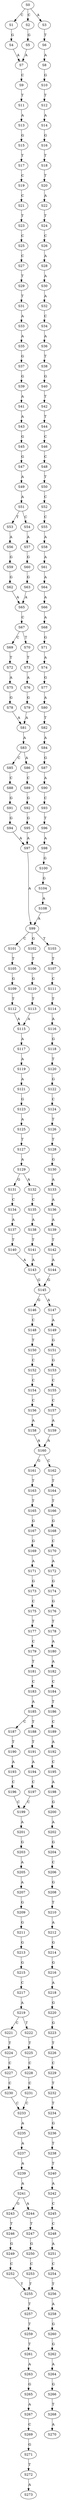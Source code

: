 strict digraph  {
	S0 -> S1 [ label = C ];
	S0 -> S2 [ label = C ];
	S0 -> S3 [ label = A ];
	S1 -> S4 [ label = G ];
	S2 -> S5 [ label = G ];
	S3 -> S6 [ label = T ];
	S4 -> S7 [ label = A ];
	S5 -> S7 [ label = A ];
	S6 -> S8 [ label = A ];
	S7 -> S9 [ label = C ];
	S8 -> S10 [ label = G ];
	S9 -> S11 [ label = T ];
	S10 -> S12 [ label = T ];
	S11 -> S13 [ label = A ];
	S12 -> S14 [ label = A ];
	S13 -> S15 [ label = G ];
	S14 -> S16 [ label = G ];
	S15 -> S17 [ label = T ];
	S16 -> S18 [ label = T ];
	S17 -> S19 [ label = C ];
	S18 -> S20 [ label = T ];
	S19 -> S21 [ label = C ];
	S20 -> S22 [ label = A ];
	S21 -> S23 [ label = T ];
	S22 -> S24 [ label = T ];
	S23 -> S25 [ label = C ];
	S24 -> S26 [ label = C ];
	S25 -> S27 [ label = C ];
	S26 -> S28 [ label = A ];
	S27 -> S29 [ label = T ];
	S28 -> S30 [ label = A ];
	S29 -> S31 [ label = T ];
	S30 -> S32 [ label = A ];
	S31 -> S33 [ label = A ];
	S32 -> S34 [ label = C ];
	S33 -> S35 [ label = A ];
	S34 -> S36 [ label = A ];
	S35 -> S37 [ label = G ];
	S36 -> S38 [ label = T ];
	S37 -> S39 [ label = G ];
	S38 -> S40 [ label = G ];
	S39 -> S41 [ label = A ];
	S40 -> S42 [ label = T ];
	S41 -> S43 [ label = A ];
	S42 -> S44 [ label = T ];
	S43 -> S45 [ label = G ];
	S44 -> S46 [ label = C ];
	S45 -> S47 [ label = G ];
	S46 -> S48 [ label = C ];
	S47 -> S49 [ label = A ];
	S48 -> S50 [ label = T ];
	S49 -> S51 [ label = A ];
	S50 -> S52 [ label = C ];
	S51 -> S53 [ label = T ];
	S51 -> S54 [ label = C ];
	S52 -> S55 [ label = C ];
	S53 -> S56 [ label = A ];
	S54 -> S57 [ label = A ];
	S55 -> S58 [ label = A ];
	S56 -> S59 [ label = G ];
	S57 -> S60 [ label = G ];
	S58 -> S61 [ label = A ];
	S59 -> S62 [ label = G ];
	S60 -> S63 [ label = G ];
	S61 -> S64 [ label = A ];
	S62 -> S65 [ label = A ];
	S63 -> S65 [ label = A ];
	S64 -> S66 [ label = A ];
	S65 -> S67 [ label = C ];
	S66 -> S68 [ label = A ];
	S67 -> S69 [ label = C ];
	S67 -> S70 [ label = T ];
	S68 -> S71 [ label = G ];
	S69 -> S72 [ label = T ];
	S70 -> S73 [ label = T ];
	S71 -> S74 [ label = A ];
	S72 -> S75 [ label = A ];
	S73 -> S76 [ label = A ];
	S74 -> S77 [ label = G ];
	S75 -> S78 [ label = G ];
	S76 -> S79 [ label = G ];
	S77 -> S80 [ label = A ];
	S78 -> S81 [ label = A ];
	S79 -> S81 [ label = A ];
	S80 -> S82 [ label = T ];
	S81 -> S83 [ label = A ];
	S82 -> S84 [ label = A ];
	S83 -> S85 [ label = C ];
	S83 -> S86 [ label = A ];
	S84 -> S87 [ label = G ];
	S85 -> S88 [ label = C ];
	S86 -> S89 [ label = C ];
	S87 -> S90 [ label = A ];
	S88 -> S91 [ label = G ];
	S89 -> S92 [ label = G ];
	S90 -> S93 [ label = C ];
	S91 -> S94 [ label = G ];
	S92 -> S95 [ label = G ];
	S93 -> S96 [ label = T ];
	S94 -> S97 [ label = A ];
	S95 -> S97 [ label = A ];
	S96 -> S98 [ label = A ];
	S97 -> S99 [ label = A ];
	S98 -> S100 [ label = G ];
	S99 -> S101 [ label = C ];
	S99 -> S102 [ label = G ];
	S99 -> S103 [ label = T ];
	S100 -> S104 [ label = G ];
	S101 -> S105 [ label = T ];
	S102 -> S106 [ label = T ];
	S103 -> S107 [ label = T ];
	S104 -> S108 [ label = A ];
	S105 -> S109 [ label = G ];
	S106 -> S110 [ label = G ];
	S107 -> S111 [ label = C ];
	S108 -> S99 [ label = A ];
	S109 -> S112 [ label = T ];
	S110 -> S113 [ label = T ];
	S111 -> S114 [ label = T ];
	S112 -> S115 [ label = A ];
	S113 -> S115 [ label = A ];
	S114 -> S116 [ label = A ];
	S115 -> S117 [ label = A ];
	S116 -> S118 [ label = G ];
	S117 -> S119 [ label = A ];
	S118 -> S120 [ label = T ];
	S119 -> S121 [ label = A ];
	S120 -> S122 [ label = G ];
	S121 -> S123 [ label = G ];
	S122 -> S124 [ label = C ];
	S123 -> S125 [ label = A ];
	S124 -> S126 [ label = T ];
	S125 -> S127 [ label = T ];
	S126 -> S128 [ label = T ];
	S127 -> S129 [ label = A ];
	S128 -> S130 [ label = G ];
	S129 -> S131 [ label = G ];
	S129 -> S132 [ label = A ];
	S130 -> S133 [ label = A ];
	S131 -> S134 [ label = C ];
	S132 -> S135 [ label = C ];
	S133 -> S136 [ label = A ];
	S134 -> S137 [ label = A ];
	S135 -> S138 [ label = A ];
	S136 -> S139 [ label = A ];
	S137 -> S140 [ label = T ];
	S138 -> S141 [ label = T ];
	S139 -> S142 [ label = T ];
	S140 -> S143 [ label = A ];
	S141 -> S143 [ label = A ];
	S142 -> S144 [ label = A ];
	S143 -> S145 [ label = G ];
	S144 -> S145 [ label = G ];
	S145 -> S146 [ label = G ];
	S145 -> S147 [ label = A ];
	S146 -> S148 [ label = C ];
	S147 -> S149 [ label = A ];
	S148 -> S150 [ label = T ];
	S149 -> S151 [ label = G ];
	S150 -> S152 [ label = C ];
	S151 -> S153 [ label = G ];
	S152 -> S154 [ label = C ];
	S153 -> S155 [ label = C ];
	S154 -> S156 [ label = C ];
	S155 -> S157 [ label = C ];
	S156 -> S158 [ label = A ];
	S157 -> S159 [ label = A ];
	S158 -> S160 [ label = A ];
	S159 -> S160 [ label = A ];
	S160 -> S161 [ label = G ];
	S160 -> S162 [ label = C ];
	S161 -> S163 [ label = T ];
	S162 -> S164 [ label = T ];
	S163 -> S165 [ label = T ];
	S164 -> S166 [ label = T ];
	S165 -> S167 [ label = G ];
	S166 -> S168 [ label = G ];
	S167 -> S169 [ label = G ];
	S168 -> S170 [ label = C ];
	S169 -> S171 [ label = A ];
	S170 -> S172 [ label = A ];
	S171 -> S173 [ label = G ];
	S172 -> S174 [ label = G ];
	S173 -> S175 [ label = C ];
	S174 -> S176 [ label = G ];
	S175 -> S177 [ label = T ];
	S176 -> S178 [ label = T ];
	S177 -> S179 [ label = C ];
	S178 -> S180 [ label = A ];
	S179 -> S181 [ label = T ];
	S180 -> S182 [ label = A ];
	S181 -> S183 [ label = C ];
	S182 -> S184 [ label = C ];
	S183 -> S185 [ label = A ];
	S184 -> S186 [ label = T ];
	S185 -> S187 [ label = C ];
	S185 -> S188 [ label = T ];
	S186 -> S189 [ label = C ];
	S187 -> S190 [ label = T ];
	S188 -> S191 [ label = T ];
	S189 -> S192 [ label = A ];
	S190 -> S193 [ label = A ];
	S191 -> S194 [ label = A ];
	S192 -> S195 [ label = C ];
	S193 -> S196 [ label = C ];
	S194 -> S197 [ label = C ];
	S195 -> S198 [ label = A ];
	S196 -> S199 [ label = C ];
	S197 -> S199 [ label = C ];
	S198 -> S200 [ label = G ];
	S199 -> S201 [ label = A ];
	S200 -> S202 [ label = A ];
	S201 -> S203 [ label = G ];
	S202 -> S204 [ label = G ];
	S203 -> S205 [ label = A ];
	S204 -> S206 [ label = C ];
	S205 -> S207 [ label = A ];
	S206 -> S208 [ label = G ];
	S207 -> S209 [ label = G ];
	S208 -> S210 [ label = T ];
	S209 -> S211 [ label = G ];
	S210 -> S212 [ label = A ];
	S211 -> S213 [ label = G ];
	S212 -> S214 [ label = G ];
	S213 -> S215 [ label = G ];
	S214 -> S216 [ label = G ];
	S215 -> S217 [ label = C ];
	S216 -> S218 [ label = A ];
	S217 -> S219 [ label = A ];
	S218 -> S220 [ label = G ];
	S219 -> S221 [ label = C ];
	S219 -> S222 [ label = T ];
	S220 -> S223 [ label = G ];
	S221 -> S224 [ label = T ];
	S222 -> S225 [ label = T ];
	S223 -> S226 [ label = T ];
	S224 -> S227 [ label = C ];
	S225 -> S228 [ label = C ];
	S226 -> S229 [ label = C ];
	S227 -> S230 [ label = C ];
	S228 -> S231 [ label = C ];
	S229 -> S232 [ label = T ];
	S230 -> S233 [ label = C ];
	S231 -> S233 [ label = C ];
	S232 -> S234 [ label = T ];
	S233 -> S235 [ label = A ];
	S234 -> S236 [ label = G ];
	S235 -> S237 [ label = A ];
	S236 -> S238 [ label = T ];
	S237 -> S239 [ label = A ];
	S238 -> S240 [ label = T ];
	S239 -> S241 [ label = A ];
	S240 -> S242 [ label = A ];
	S241 -> S243 [ label = G ];
	S241 -> S244 [ label = A ];
	S242 -> S245 [ label = C ];
	S243 -> S246 [ label = T ];
	S244 -> S247 [ label = T ];
	S245 -> S248 [ label = C ];
	S246 -> S249 [ label = G ];
	S247 -> S250 [ label = G ];
	S248 -> S251 [ label = A ];
	S249 -> S252 [ label = C ];
	S250 -> S253 [ label = C ];
	S251 -> S254 [ label = C ];
	S252 -> S255 [ label = T ];
	S253 -> S255 [ label = T ];
	S254 -> S256 [ label = T ];
	S255 -> S257 [ label = T ];
	S256 -> S258 [ label = A ];
	S257 -> S259 [ label = T ];
	S258 -> S260 [ label = G ];
	S259 -> S261 [ label = T ];
	S260 -> S262 [ label = G ];
	S261 -> S263 [ label = A ];
	S262 -> S264 [ label = A ];
	S263 -> S265 [ label = G ];
	S264 -> S266 [ label = G ];
	S265 -> S267 [ label = A ];
	S266 -> S268 [ label = T ];
	S267 -> S269 [ label = C ];
	S268 -> S270 [ label = A ];
	S269 -> S271 [ label = G ];
	S271 -> S272 [ label = T ];
	S272 -> S273 [ label = A ];
}
